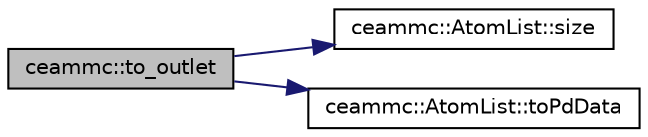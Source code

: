 digraph "ceammc::to_outlet"
{
  edge [fontname="Helvetica",fontsize="10",labelfontname="Helvetica",labelfontsize="10"];
  node [fontname="Helvetica",fontsize="10",shape=record];
  rankdir="LR";
  Node1 [label="ceammc::to_outlet",height=0.2,width=0.4,color="black", fillcolor="grey75", style="filled" fontcolor="black"];
  Node1 -> Node2 [color="midnightblue",fontsize="10",style="solid",fontname="Helvetica"];
  Node2 [label="ceammc::AtomList::size",height=0.2,width=0.4,color="black", fillcolor="white", style="filled",URL="$classceammc_1_1_atom_list.html#ad52fdc5b4f54329460495caa1b00d1ac"];
  Node1 -> Node3 [color="midnightblue",fontsize="10",style="solid",fontname="Helvetica"];
  Node3 [label="ceammc::AtomList::toPdData",height=0.2,width=0.4,color="black", fillcolor="white", style="filled",URL="$classceammc_1_1_atom_list.html#ac7c328692c6caab66d1320207e8a1cfb"];
}
